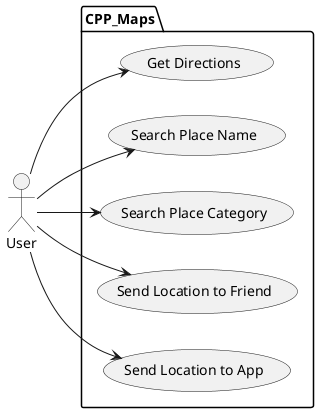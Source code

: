 @startuml
'https://plantuml.com/use-case-diagram
left to right direction
:User:

package CPP_Maps {
    (Get Directions) as (get)
    (Search Place Name) as (searchName)
    (Search Place Category) as (searchCategory)
    (Send Location to Friend) as (sendFriend)
    (Send Location to App) as (sendApp)
}

User --> (get)
User --> (searchName)
User --> (searchCategory)
User --> (sendFriend)
User --> (sendApp)


@enduml